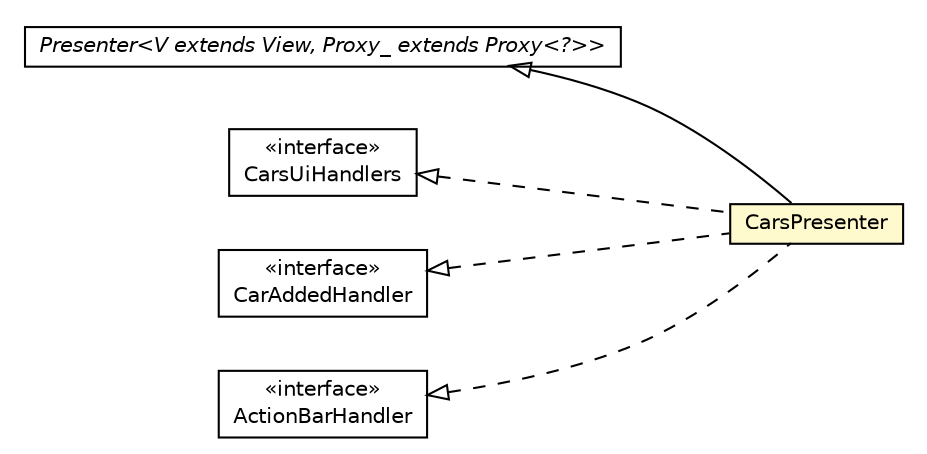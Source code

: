 #!/usr/local/bin/dot
#
# Class diagram 
# Generated by UMLGraph version R5_6-24-gf6e263 (http://www.umlgraph.org/)
#

digraph G {
	edge [fontname="Helvetica",fontsize=10,labelfontname="Helvetica",labelfontsize=10];
	node [fontname="Helvetica",fontsize=10,shape=plaintext];
	nodesep=0.25;
	ranksep=0.5;
	rankdir=LR;
	// com.gwtplatform.mvp.client.Presenter<V extends com.gwtplatform.mvp.client.View, Proxy_ extends com.gwtplatform.mvp.client.proxy.Proxy<?>>
	c124080 [label=<<table title="com.gwtplatform.mvp.client.Presenter" border="0" cellborder="1" cellspacing="0" cellpadding="2" port="p" href="../../../../mvp/client/Presenter.html">
		<tr><td><table border="0" cellspacing="0" cellpadding="1">
<tr><td align="center" balign="center"><font face="Helvetica-Oblique"> Presenter&lt;V extends View, Proxy_ extends Proxy&lt;?&gt;&gt; </font></td></tr>
		</table></td></tr>
		</table>>, URL="../../../../mvp/client/Presenter.html", fontname="Helvetica", fontcolor="black", fontsize=10.0];
	// com.gwtplatform.carstore.client.application.cars.CarsUiHandlers
	c124322 [label=<<table title="com.gwtplatform.carstore.client.application.cars.CarsUiHandlers" border="0" cellborder="1" cellspacing="0" cellpadding="2" port="p" href="./CarsUiHandlers.html">
		<tr><td><table border="0" cellspacing="0" cellpadding="1">
<tr><td align="center" balign="center"> &#171;interface&#187; </td></tr>
<tr><td align="center" balign="center"> CarsUiHandlers </td></tr>
		</table></td></tr>
		</table>>, URL="./CarsUiHandlers.html", fontname="Helvetica", fontcolor="black", fontsize=10.0];
	// com.gwtplatform.carstore.client.application.cars.CarsPresenter
	c124323 [label=<<table title="com.gwtplatform.carstore.client.application.cars.CarsPresenter" border="0" cellborder="1" cellspacing="0" cellpadding="2" port="p" bgcolor="lemonChiffon" href="./CarsPresenter.html">
		<tr><td><table border="0" cellspacing="0" cellpadding="1">
<tr><td align="center" balign="center"> CarsPresenter </td></tr>
		</table></td></tr>
		</table>>, URL="./CarsPresenter.html", fontname="Helvetica", fontcolor="black", fontsize=10.0];
	// com.gwtplatform.carstore.client.application.cars.event.CarAddedEvent.CarAddedHandler
	c124331 [label=<<table title="com.gwtplatform.carstore.client.application.cars.event.CarAddedEvent.CarAddedHandler" border="0" cellborder="1" cellspacing="0" cellpadding="2" port="p" href="./event/CarAddedEvent.CarAddedHandler.html">
		<tr><td><table border="0" cellspacing="0" cellpadding="1">
<tr><td align="center" balign="center"> &#171;interface&#187; </td></tr>
<tr><td align="center" balign="center"> CarAddedHandler </td></tr>
		</table></td></tr>
		</table>>, URL="./event/CarAddedEvent.CarAddedHandler.html", fontname="Helvetica", fontcolor="black", fontsize=10.0];
	// com.gwtplatform.carstore.client.application.event.ActionBarEvent.ActionBarHandler
	c124345 [label=<<table title="com.gwtplatform.carstore.client.application.event.ActionBarEvent.ActionBarHandler" border="0" cellborder="1" cellspacing="0" cellpadding="2" port="p" href="../event/ActionBarEvent.ActionBarHandler.html">
		<tr><td><table border="0" cellspacing="0" cellpadding="1">
<tr><td align="center" balign="center"> &#171;interface&#187; </td></tr>
<tr><td align="center" balign="center"> ActionBarHandler </td></tr>
		</table></td></tr>
		</table>>, URL="../event/ActionBarEvent.ActionBarHandler.html", fontname="Helvetica", fontcolor="black", fontsize=10.0];
	//com.gwtplatform.carstore.client.application.cars.CarsPresenter extends com.gwtplatform.mvp.client.Presenter<com.gwtplatform.carstore.client.application.cars.CarsPresenter.MyView, com.gwtplatform.carstore.client.application.cars.CarsPresenter.MyProxy>
	c124080:p -> c124323:p [dir=back,arrowtail=empty];
	//com.gwtplatform.carstore.client.application.cars.CarsPresenter implements com.gwtplatform.carstore.client.application.cars.CarsUiHandlers
	c124322:p -> c124323:p [dir=back,arrowtail=empty,style=dashed];
	//com.gwtplatform.carstore.client.application.cars.CarsPresenter implements com.gwtplatform.carstore.client.application.cars.event.CarAddedEvent.CarAddedHandler
	c124331:p -> c124323:p [dir=back,arrowtail=empty,style=dashed];
	//com.gwtplatform.carstore.client.application.cars.CarsPresenter implements com.gwtplatform.carstore.client.application.event.ActionBarEvent.ActionBarHandler
	c124345:p -> c124323:p [dir=back,arrowtail=empty,style=dashed];
}


